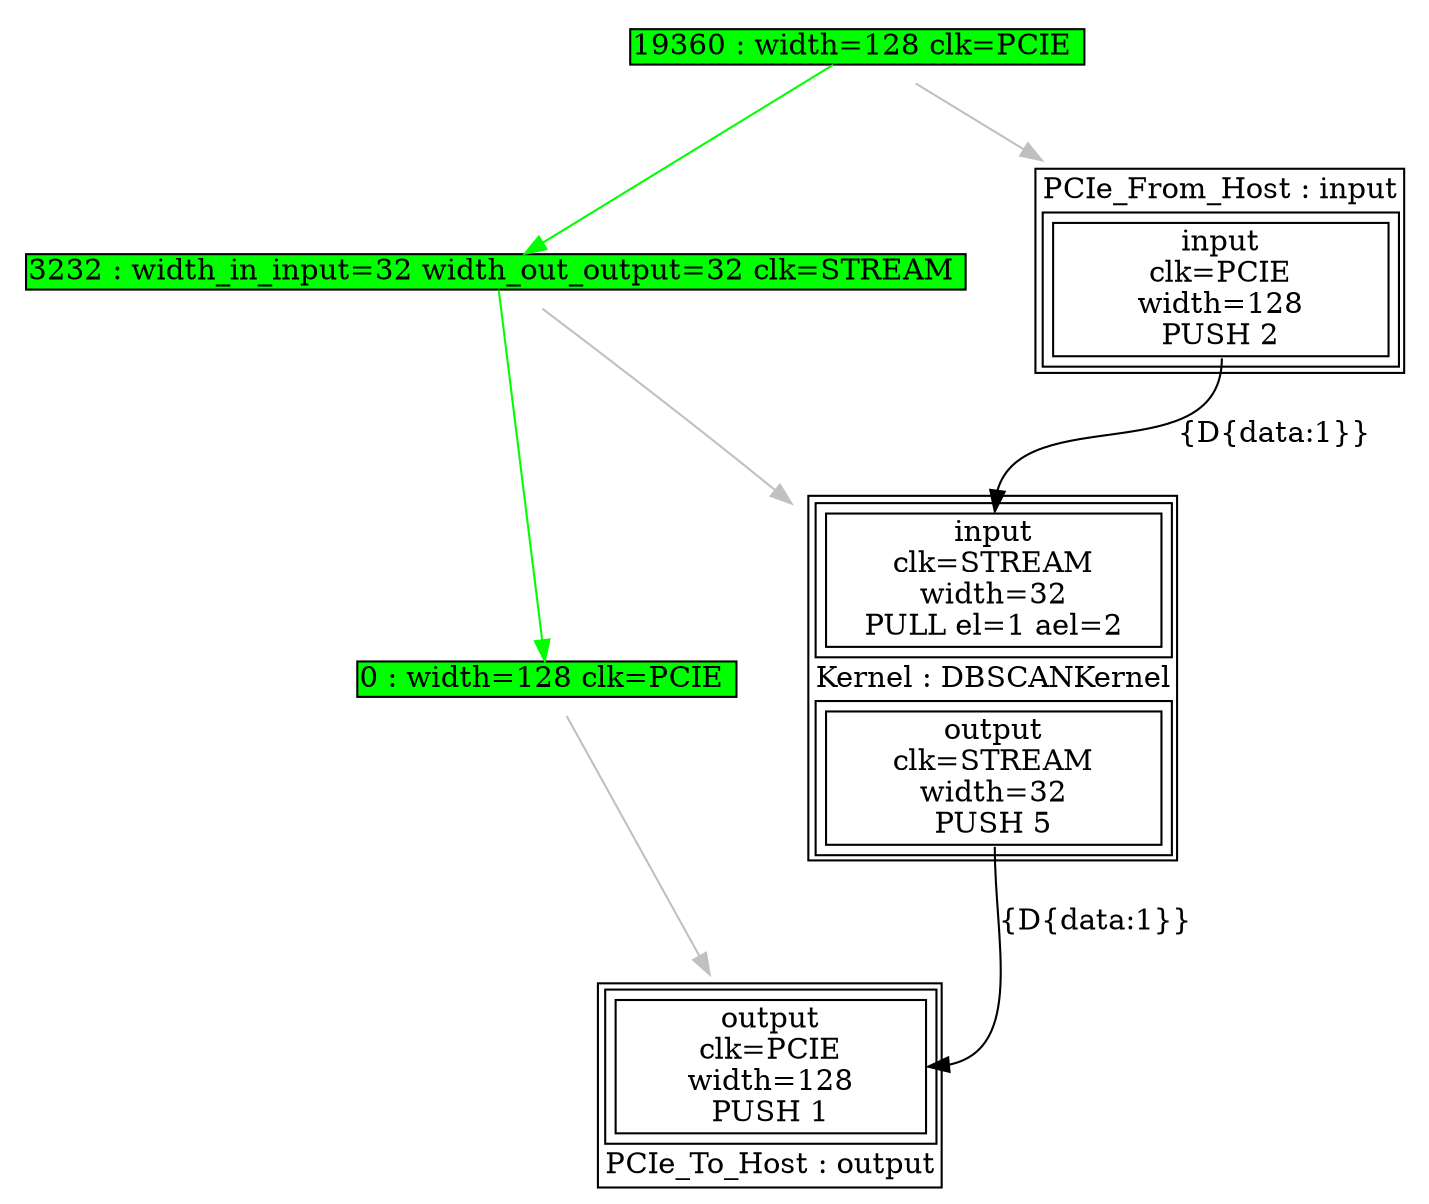 digraph manager_compiler_graph {
DBSCANKernel[shape=plaintext, label=<<TABLE  BORDER="1" CELLPADDING="1" CELLSPACING="1"><TR><TD BGCOLOR="white" BORDER="0" PORT="inputs" ROWSPAN="1" COLSPAN="1"><TABLE  BORDER="1" CELLPADDING="1" CELLSPACING="4"><TR><TD BGCOLOR="white" BORDER="1" PORT="input" ROWSPAN="1" COLSPAN="1">input<BR/>clk=STREAM<BR/>width=32<BR/>PULL el=1 ael=2</TD></TR></TABLE></TD></TR><TR><TD BGCOLOR="white" BORDER="0" PORT="node_info" ROWSPAN="1" COLSPAN="1">Kernel : DBSCANKernel</TD></TR><TR><TD BGCOLOR="white" BORDER="0" PORT="outputs" ROWSPAN="1" COLSPAN="1"><TABLE  BORDER="1" CELLPADDING="1" CELLSPACING="4"><TR><TD BGCOLOR="white" BORDER="1" PORT="output" ROWSPAN="1" COLSPAN="1">output<BR/>clk=STREAM<BR/>width=32<BR/>PUSH 5</TD></TR></TABLE></TD></TR></TABLE>>];
DBSCANKernel_assign -> output_assign[color=green headport="assignment_2" tailport="assignment_6"];
DBSCANKernel_assign[shape=plaintext, label=<<TABLE  BORDER="0" CELLPADDING="0" CELLSPACING="0"><TR><TD BGCOLOR="green" BORDER="1" PORT="assignment_6" ROWSPAN="1" COLSPAN="1">3232 : width_in_input=32 width_out_output=32 clk=STREAM </TD></TR></TABLE>>];
DBSCANKernel_assign -> DBSCANKernel[color=gray];
input[shape=plaintext, label=<<TABLE  BORDER="1" CELLPADDING="1" CELLSPACING="1"><TR><TD BGCOLOR="white" BORDER="0" PORT="node_info" ROWSPAN="1" COLSPAN="1">PCIe_From_Host : input</TD></TR><TR><TD BGCOLOR="white" BORDER="0" PORT="outputs" ROWSPAN="1" COLSPAN="1"><TABLE  BORDER="1" CELLPADDING="1" CELLSPACING="4"><TR><TD BGCOLOR="white" BORDER="1" PORT="input" ROWSPAN="1" COLSPAN="1">input<BR/>clk=PCIE<BR/>width=128<BR/>PUSH 2</TD></TR></TABLE></TD></TR></TABLE>>];
input_assign -> DBSCANKernel_assign[color=green headport="assignment_6" tailport="assignment_9"];
input_assign[shape=plaintext, label=<<TABLE  BORDER="0" CELLPADDING="0" CELLSPACING="0"><TR><TD BGCOLOR="green" BORDER="1" PORT="assignment_9" ROWSPAN="1" COLSPAN="1">19360 : width=128 clk=PCIE </TD></TR></TABLE>>];
input_assign -> input[color=gray];
output[shape=plaintext, label=<<TABLE  BORDER="1" CELLPADDING="1" CELLSPACING="1"><TR><TD BGCOLOR="white" BORDER="0" PORT="inputs" ROWSPAN="1" COLSPAN="1"><TABLE  BORDER="1" CELLPADDING="1" CELLSPACING="4"><TR><TD BGCOLOR="white" BORDER="1" PORT="output" ROWSPAN="1" COLSPAN="1">output<BR/>clk=PCIE<BR/>width=128<BR/>PUSH 1</TD></TR></TABLE></TD></TR><TR><TD BGCOLOR="white" BORDER="0" PORT="node_info" ROWSPAN="1" COLSPAN="1">PCIe_To_Host : output</TD></TR></TABLE>>];
output_assign[shape=plaintext, label=<<TABLE  BORDER="0" CELLPADDING="0" CELLSPACING="0"><TR><TD BGCOLOR="green" BORDER="1" PORT="assignment_2" ROWSPAN="1" COLSPAN="1">0 : width=128 clk=PCIE </TD></TR></TABLE>>];
output_assign -> output[color=gray];
input -> DBSCANKernel [headport="input" tailport="input" label="{D{data:1}}"]
DBSCANKernel -> output [headport="output" tailport="output" label="{D{data:1}}"]
}
